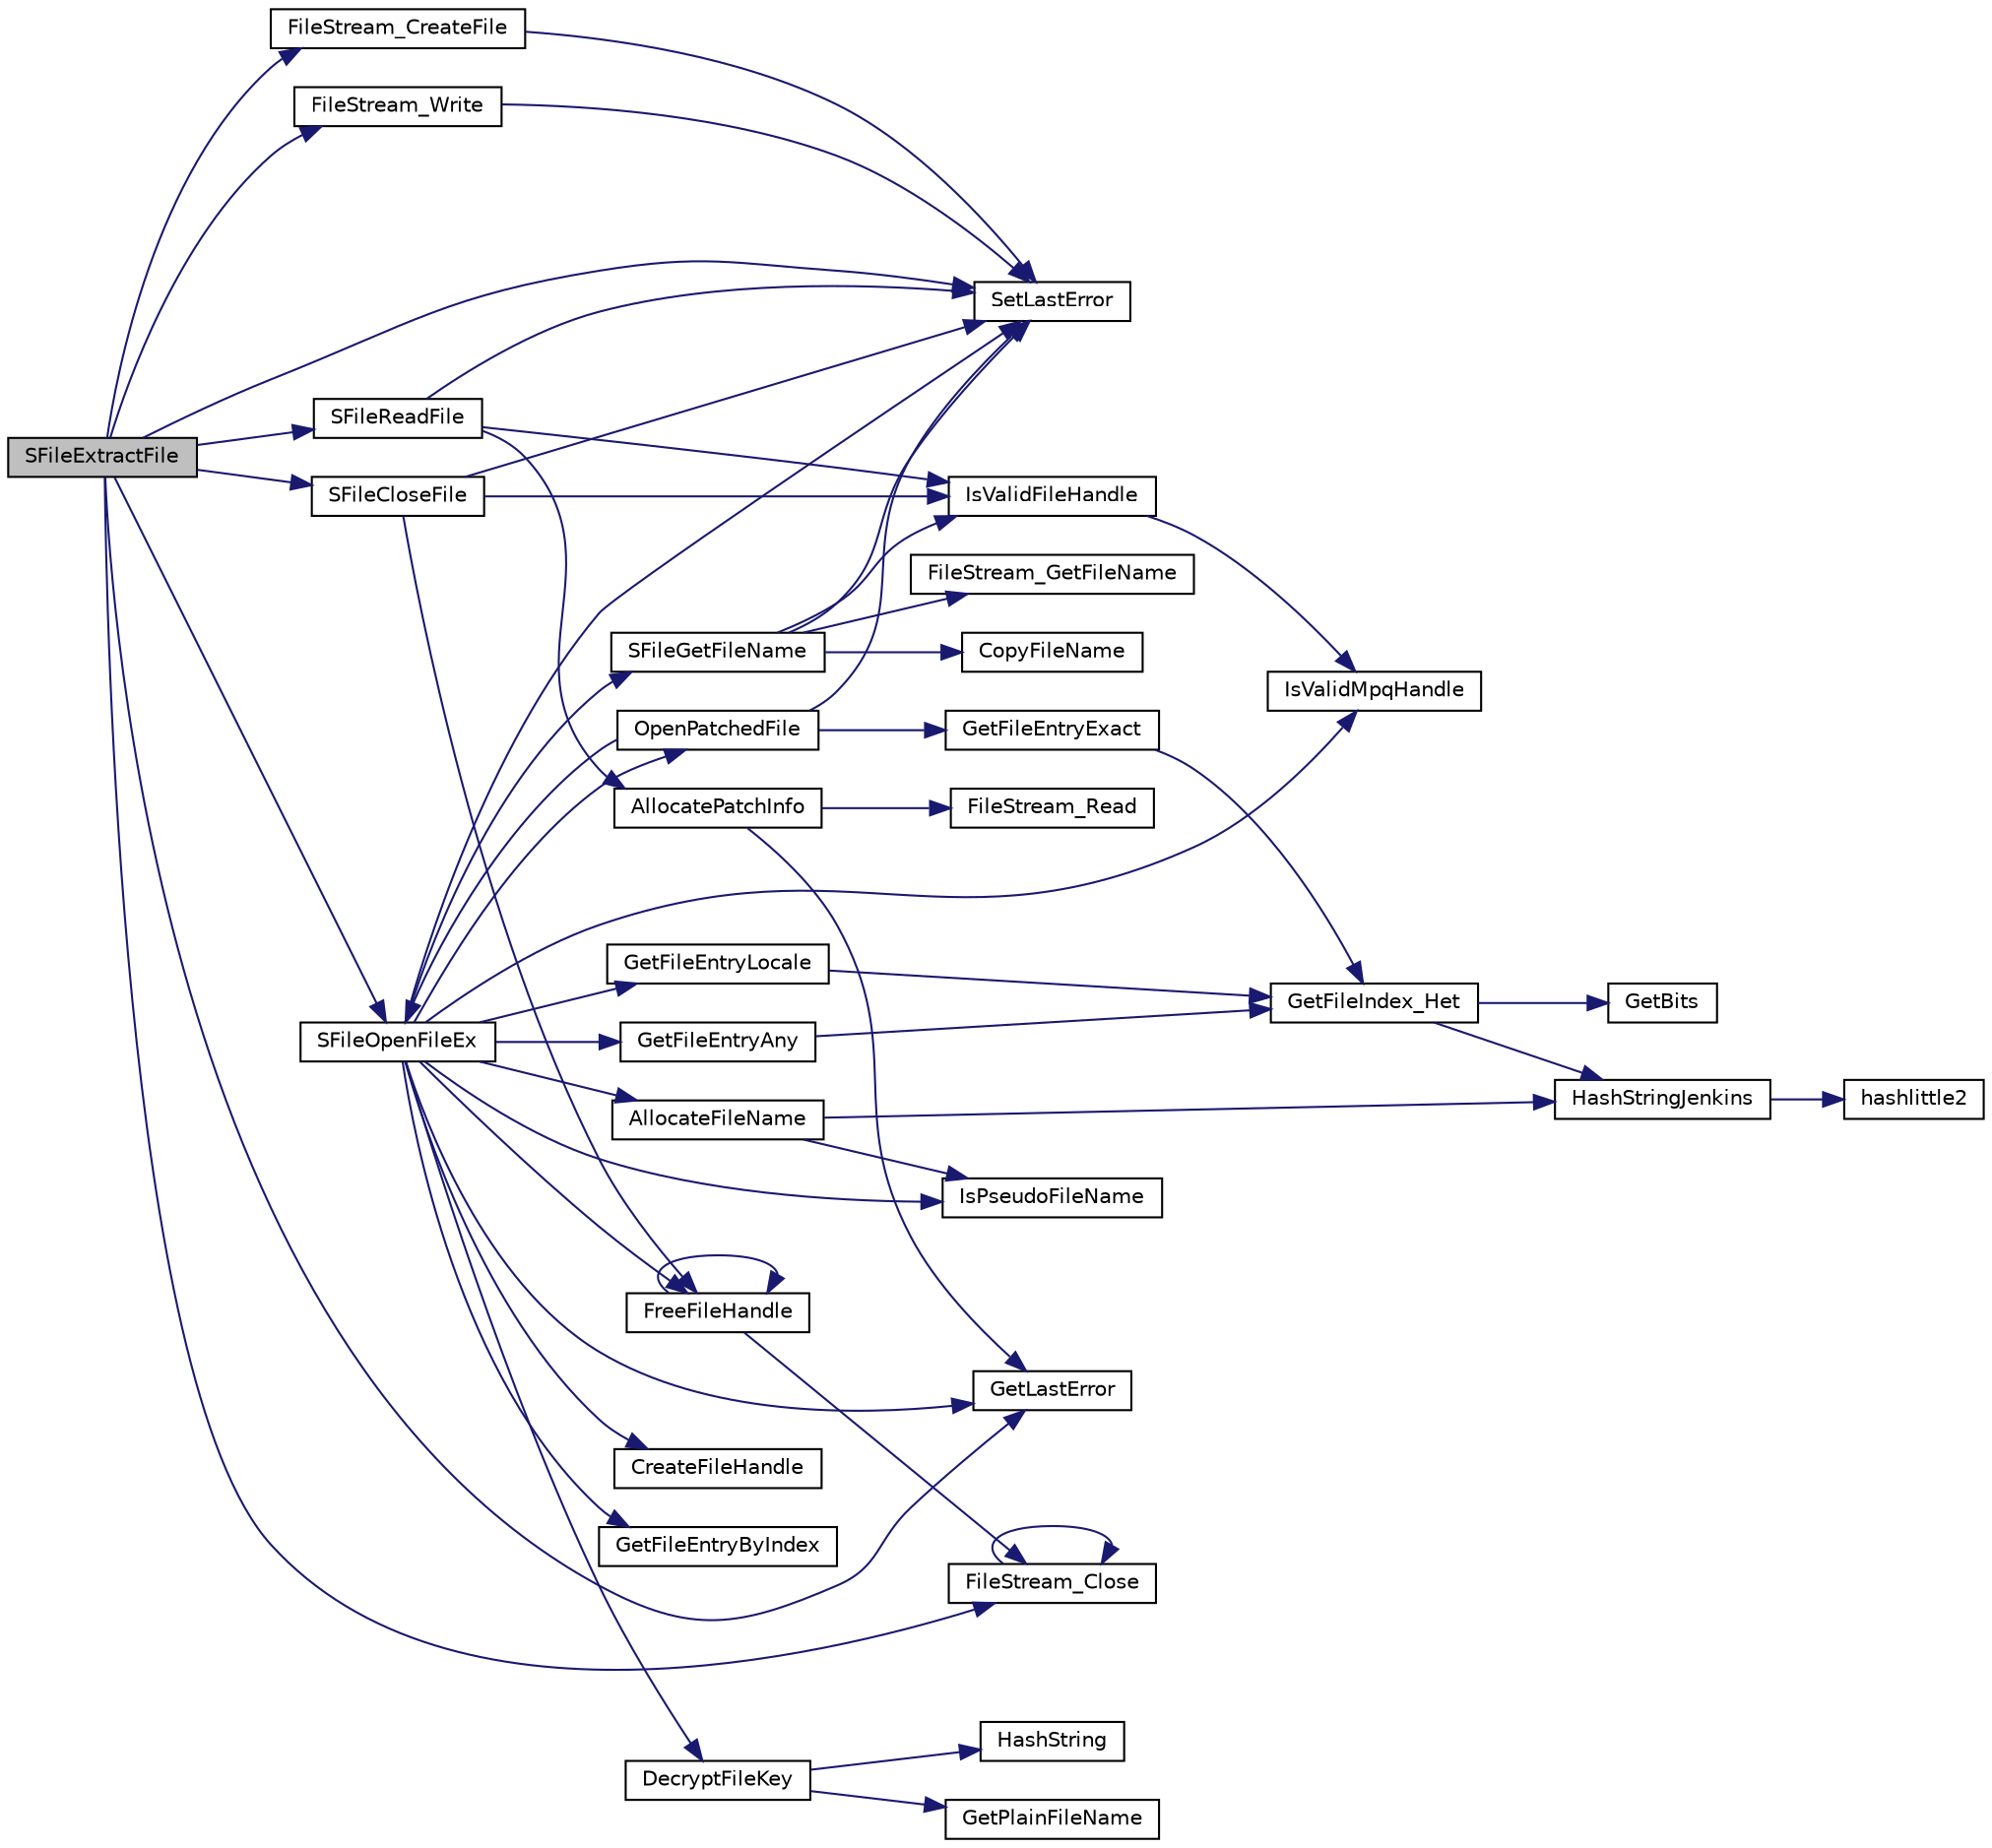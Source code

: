 digraph G
{
  edge [fontname="Helvetica",fontsize="10",labelfontname="Helvetica",labelfontsize="10"];
  node [fontname="Helvetica",fontsize="10",shape=record];
  rankdir="LR";
  Node1 [label="SFileExtractFile",height=0.2,width=0.4,color="black", fillcolor="grey75", style="filled" fontcolor="black"];
  Node1 -> Node2 [color="midnightblue",fontsize="10",style="solid",fontname="Helvetica"];
  Node2 [label="SFileOpenFileEx",height=0.2,width=0.4,color="black", fillcolor="white", style="filled",URL="$_s_file_open_file_ex_8cpp.html#af9090bd528ef09a1c58bdb3931be5ec3"];
  Node2 -> Node3 [color="midnightblue",fontsize="10",style="solid",fontname="Helvetica"];
  Node3 [label="IsValidMpqHandle",height=0.2,width=0.4,color="black", fillcolor="white", style="filled",URL="$_s_base_common_8cpp.html#a67882fdf8d424efbb6b2e1f748583a66"];
  Node2 -> Node4 [color="midnightblue",fontsize="10",style="solid",fontname="Helvetica"];
  Node4 [label="IsPseudoFileName",height=0.2,width=0.4,color="black", fillcolor="white", style="filled",URL="$_s_base_common_8cpp.html#ad01c4c290fa6caebc77053dbc12c1070"];
  Node2 -> Node5 [color="midnightblue",fontsize="10",style="solid",fontname="Helvetica"];
  Node5 [label="GetFileEntryByIndex",height=0.2,width=0.4,color="black", fillcolor="white", style="filled",URL="$_s_base_file_table_8cpp.html#abf78f423c25cfc7a8065eca9dc4480af"];
  Node2 -> Node6 [color="midnightblue",fontsize="10",style="solid",fontname="Helvetica"];
  Node6 [label="GetFileEntryLocale",height=0.2,width=0.4,color="black", fillcolor="white", style="filled",URL="$_s_base_file_table_8cpp.html#a7347ab3dd849dcc0350e1ca8d83af6b3"];
  Node6 -> Node7 [color="midnightblue",fontsize="10",style="solid",fontname="Helvetica"];
  Node7 [label="GetFileIndex_Het",height=0.2,width=0.4,color="black", fillcolor="white", style="filled",URL="$_s_base_file_table_8cpp.html#acf04d5326a7dd5e0c5d82598f8e76a50"];
  Node7 -> Node8 [color="midnightblue",fontsize="10",style="solid",fontname="Helvetica"];
  Node8 [label="HashStringJenkins",height=0.2,width=0.4,color="black", fillcolor="white", style="filled",URL="$_s_base_common_8cpp.html#a7c410e53e1793314064827d095ba86ce"];
  Node8 -> Node9 [color="midnightblue",fontsize="10",style="solid",fontname="Helvetica"];
  Node9 [label="hashlittle2",height=0.2,width=0.4,color="black", fillcolor="white", style="filled",URL="$lookup_8h.html#a28bbffa78951ac929184f31d92a05388"];
  Node7 -> Node10 [color="midnightblue",fontsize="10",style="solid",fontname="Helvetica"];
  Node10 [label="GetBits",height=0.2,width=0.4,color="black", fillcolor="white", style="filled",URL="$_s_base_file_table_8cpp.html#a8b7cf3b06d4cc7779a95a0ef92172269"];
  Node2 -> Node11 [color="midnightblue",fontsize="10",style="solid",fontname="Helvetica"];
  Node11 [label="OpenPatchedFile",height=0.2,width=0.4,color="black", fillcolor="white", style="filled",URL="$_s_file_open_file_ex_8cpp.html#afa582c7f26b956201e18cd3677caefb8"];
  Node11 -> Node12 [color="midnightblue",fontsize="10",style="solid",fontname="Helvetica"];
  Node12 [label="GetFileEntryExact",height=0.2,width=0.4,color="black", fillcolor="white", style="filled",URL="$_s_base_file_table_8cpp.html#a90069131da300c2a6d9ff0b7a1b41806"];
  Node12 -> Node7 [color="midnightblue",fontsize="10",style="solid",fontname="Helvetica"];
  Node11 -> Node13 [color="midnightblue",fontsize="10",style="solid",fontname="Helvetica"];
  Node13 [label="SetLastError",height=0.2,width=0.4,color="black", fillcolor="white", style="filled",URL="$_file_stream_8cpp.html#ae12246cf2f9f9aa8e3a6367bd9fa2aed"];
  Node11 -> Node2 [color="midnightblue",fontsize="10",style="solid",fontname="Helvetica"];
  Node2 -> Node14 [color="midnightblue",fontsize="10",style="solid",fontname="Helvetica"];
  Node14 [label="GetFileEntryAny",height=0.2,width=0.4,color="black", fillcolor="white", style="filled",URL="$_s_base_file_table_8cpp.html#af5707ce5a7b11e9d533b24cda45ce7b1"];
  Node14 -> Node7 [color="midnightblue",fontsize="10",style="solid",fontname="Helvetica"];
  Node2 -> Node13 [color="midnightblue",fontsize="10",style="solid",fontname="Helvetica"];
  Node2 -> Node15 [color="midnightblue",fontsize="10",style="solid",fontname="Helvetica"];
  Node15 [label="CreateFileHandle",height=0.2,width=0.4,color="black", fillcolor="white", style="filled",URL="$_s_base_common_8cpp.html#af3e146ce1fda8ffaf72d6391956f29a3"];
  Node2 -> Node16 [color="midnightblue",fontsize="10",style="solid",fontname="Helvetica"];
  Node16 [label="AllocateFileName",height=0.2,width=0.4,color="black", fillcolor="white", style="filled",URL="$_s_base_file_table_8cpp.html#a551f6e01e95accafb0042ae9b8d81e61"];
  Node16 -> Node4 [color="midnightblue",fontsize="10",style="solid",fontname="Helvetica"];
  Node16 -> Node8 [color="midnightblue",fontsize="10",style="solid",fontname="Helvetica"];
  Node2 -> Node17 [color="midnightblue",fontsize="10",style="solid",fontname="Helvetica"];
  Node17 [label="DecryptFileKey",height=0.2,width=0.4,color="black", fillcolor="white", style="filled",URL="$_s_base_common_8cpp.html#af48f792817421c6ae782d3ea4f6e8772"];
  Node17 -> Node18 [color="midnightblue",fontsize="10",style="solid",fontname="Helvetica"];
  Node18 [label="GetPlainFileName",height=0.2,width=0.4,color="black", fillcolor="white", style="filled",URL="$_file_stream_8cpp.html#a4182f61165951a9334874d488e089844"];
  Node17 -> Node19 [color="midnightblue",fontsize="10",style="solid",fontname="Helvetica"];
  Node19 [label="HashString",height=0.2,width=0.4,color="black", fillcolor="white", style="filled",URL="$_s_base_common_8cpp.html#a253e7854c54b950673d285bc8ceba83a"];
  Node2 -> Node20 [color="midnightblue",fontsize="10",style="solid",fontname="Helvetica"];
  Node20 [label="SFileGetFileName",height=0.2,width=0.4,color="black", fillcolor="white", style="filled",URL="$_s_file_get_file_info_8cpp.html#a3909beee4f92f439ad52faef54a6a296"];
  Node20 -> Node21 [color="midnightblue",fontsize="10",style="solid",fontname="Helvetica"];
  Node21 [label="IsValidFileHandle",height=0.2,width=0.4,color="black", fillcolor="white", style="filled",URL="$_s_base_common_8cpp.html#a3216d5c62d758be099dfa3324cf34dd3"];
  Node21 -> Node3 [color="midnightblue",fontsize="10",style="solid",fontname="Helvetica"];
  Node20 -> Node22 [color="midnightblue",fontsize="10",style="solid",fontname="Helvetica"];
  Node22 [label="FileStream_GetFileName",height=0.2,width=0.4,color="black", fillcolor="white", style="filled",URL="$_file_stream_8cpp.html#a900badc0a3d7dff123d1c8a0b45c3c70"];
  Node20 -> Node23 [color="midnightblue",fontsize="10",style="solid",fontname="Helvetica"];
  Node23 [label="CopyFileName",height=0.2,width=0.4,color="black", fillcolor="white", style="filled",URL="$_file_stream_8cpp.html#ac501502e4d0f6f5904f24190566c3beb"];
  Node20 -> Node13 [color="midnightblue",fontsize="10",style="solid",fontname="Helvetica"];
  Node2 -> Node24 [color="midnightblue",fontsize="10",style="solid",fontname="Helvetica"];
  Node24 [label="GetLastError",height=0.2,width=0.4,color="black", fillcolor="white", style="filled",URL="$_file_stream_8cpp.html#a10b9a284527af83a44533867b0aff0fc"];
  Node2 -> Node25 [color="midnightblue",fontsize="10",style="solid",fontname="Helvetica"];
  Node25 [label="FreeFileHandle",height=0.2,width=0.4,color="black", fillcolor="white", style="filled",URL="$_s_base_common_8cpp.html#a18f4fd98a66477ad38b6b12f27cf2ad0"];
  Node25 -> Node25 [color="midnightblue",fontsize="10",style="solid",fontname="Helvetica"];
  Node25 -> Node26 [color="midnightblue",fontsize="10",style="solid",fontname="Helvetica"];
  Node26 [label="FileStream_Close",height=0.2,width=0.4,color="black", fillcolor="white", style="filled",URL="$_file_stream_8cpp.html#ae8b75c4797726e9c5ee0b4b03bf31442"];
  Node26 -> Node26 [color="midnightblue",fontsize="10",style="solid",fontname="Helvetica"];
  Node1 -> Node24 [color="midnightblue",fontsize="10",style="solid",fontname="Helvetica"];
  Node1 -> Node27 [color="midnightblue",fontsize="10",style="solid",fontname="Helvetica"];
  Node27 [label="FileStream_CreateFile",height=0.2,width=0.4,color="black", fillcolor="white", style="filled",URL="$_file_stream_8cpp.html#a002962f324415b3de7002c50292ebae0"];
  Node27 -> Node13 [color="midnightblue",fontsize="10",style="solid",fontname="Helvetica"];
  Node1 -> Node28 [color="midnightblue",fontsize="10",style="solid",fontname="Helvetica"];
  Node28 [label="SFileReadFile",height=0.2,width=0.4,color="black", fillcolor="white", style="filled",URL="$_s_file_read_file_8cpp.html#a3c81a68cbecef70ab57c9d3145ef8b7d"];
  Node28 -> Node21 [color="midnightblue",fontsize="10",style="solid",fontname="Helvetica"];
  Node28 -> Node13 [color="midnightblue",fontsize="10",style="solid",fontname="Helvetica"];
  Node28 -> Node29 [color="midnightblue",fontsize="10",style="solid",fontname="Helvetica"];
  Node29 [label="AllocatePatchInfo",height=0.2,width=0.4,color="black", fillcolor="white", style="filled",URL="$_s_base_common_8cpp.html#ace1d87f4df2379a25c5516fbcc027d0c"];
  Node29 -> Node30 [color="midnightblue",fontsize="10",style="solid",fontname="Helvetica"];
  Node30 [label="FileStream_Read",height=0.2,width=0.4,color="black", fillcolor="white", style="filled",URL="$_file_stream_8cpp.html#a593f3b1416f7497c28fa5552cd1b3003"];
  Node29 -> Node24 [color="midnightblue",fontsize="10",style="solid",fontname="Helvetica"];
  Node1 -> Node31 [color="midnightblue",fontsize="10",style="solid",fontname="Helvetica"];
  Node31 [label="FileStream_Write",height=0.2,width=0.4,color="black", fillcolor="white", style="filled",URL="$_file_stream_8cpp.html#a36307955e8de92f5ea26be07ea3b9cb4"];
  Node31 -> Node13 [color="midnightblue",fontsize="10",style="solid",fontname="Helvetica"];
  Node1 -> Node32 [color="midnightblue",fontsize="10",style="solid",fontname="Helvetica"];
  Node32 [label="SFileCloseFile",height=0.2,width=0.4,color="black", fillcolor="white", style="filled",URL="$_s_file_open_file_ex_8cpp.html#a49a09a38e6dc3b1afd95163a1c9052c6"];
  Node32 -> Node21 [color="midnightblue",fontsize="10",style="solid",fontname="Helvetica"];
  Node32 -> Node13 [color="midnightblue",fontsize="10",style="solid",fontname="Helvetica"];
  Node32 -> Node25 [color="midnightblue",fontsize="10",style="solid",fontname="Helvetica"];
  Node1 -> Node26 [color="midnightblue",fontsize="10",style="solid",fontname="Helvetica"];
  Node1 -> Node13 [color="midnightblue",fontsize="10",style="solid",fontname="Helvetica"];
}
